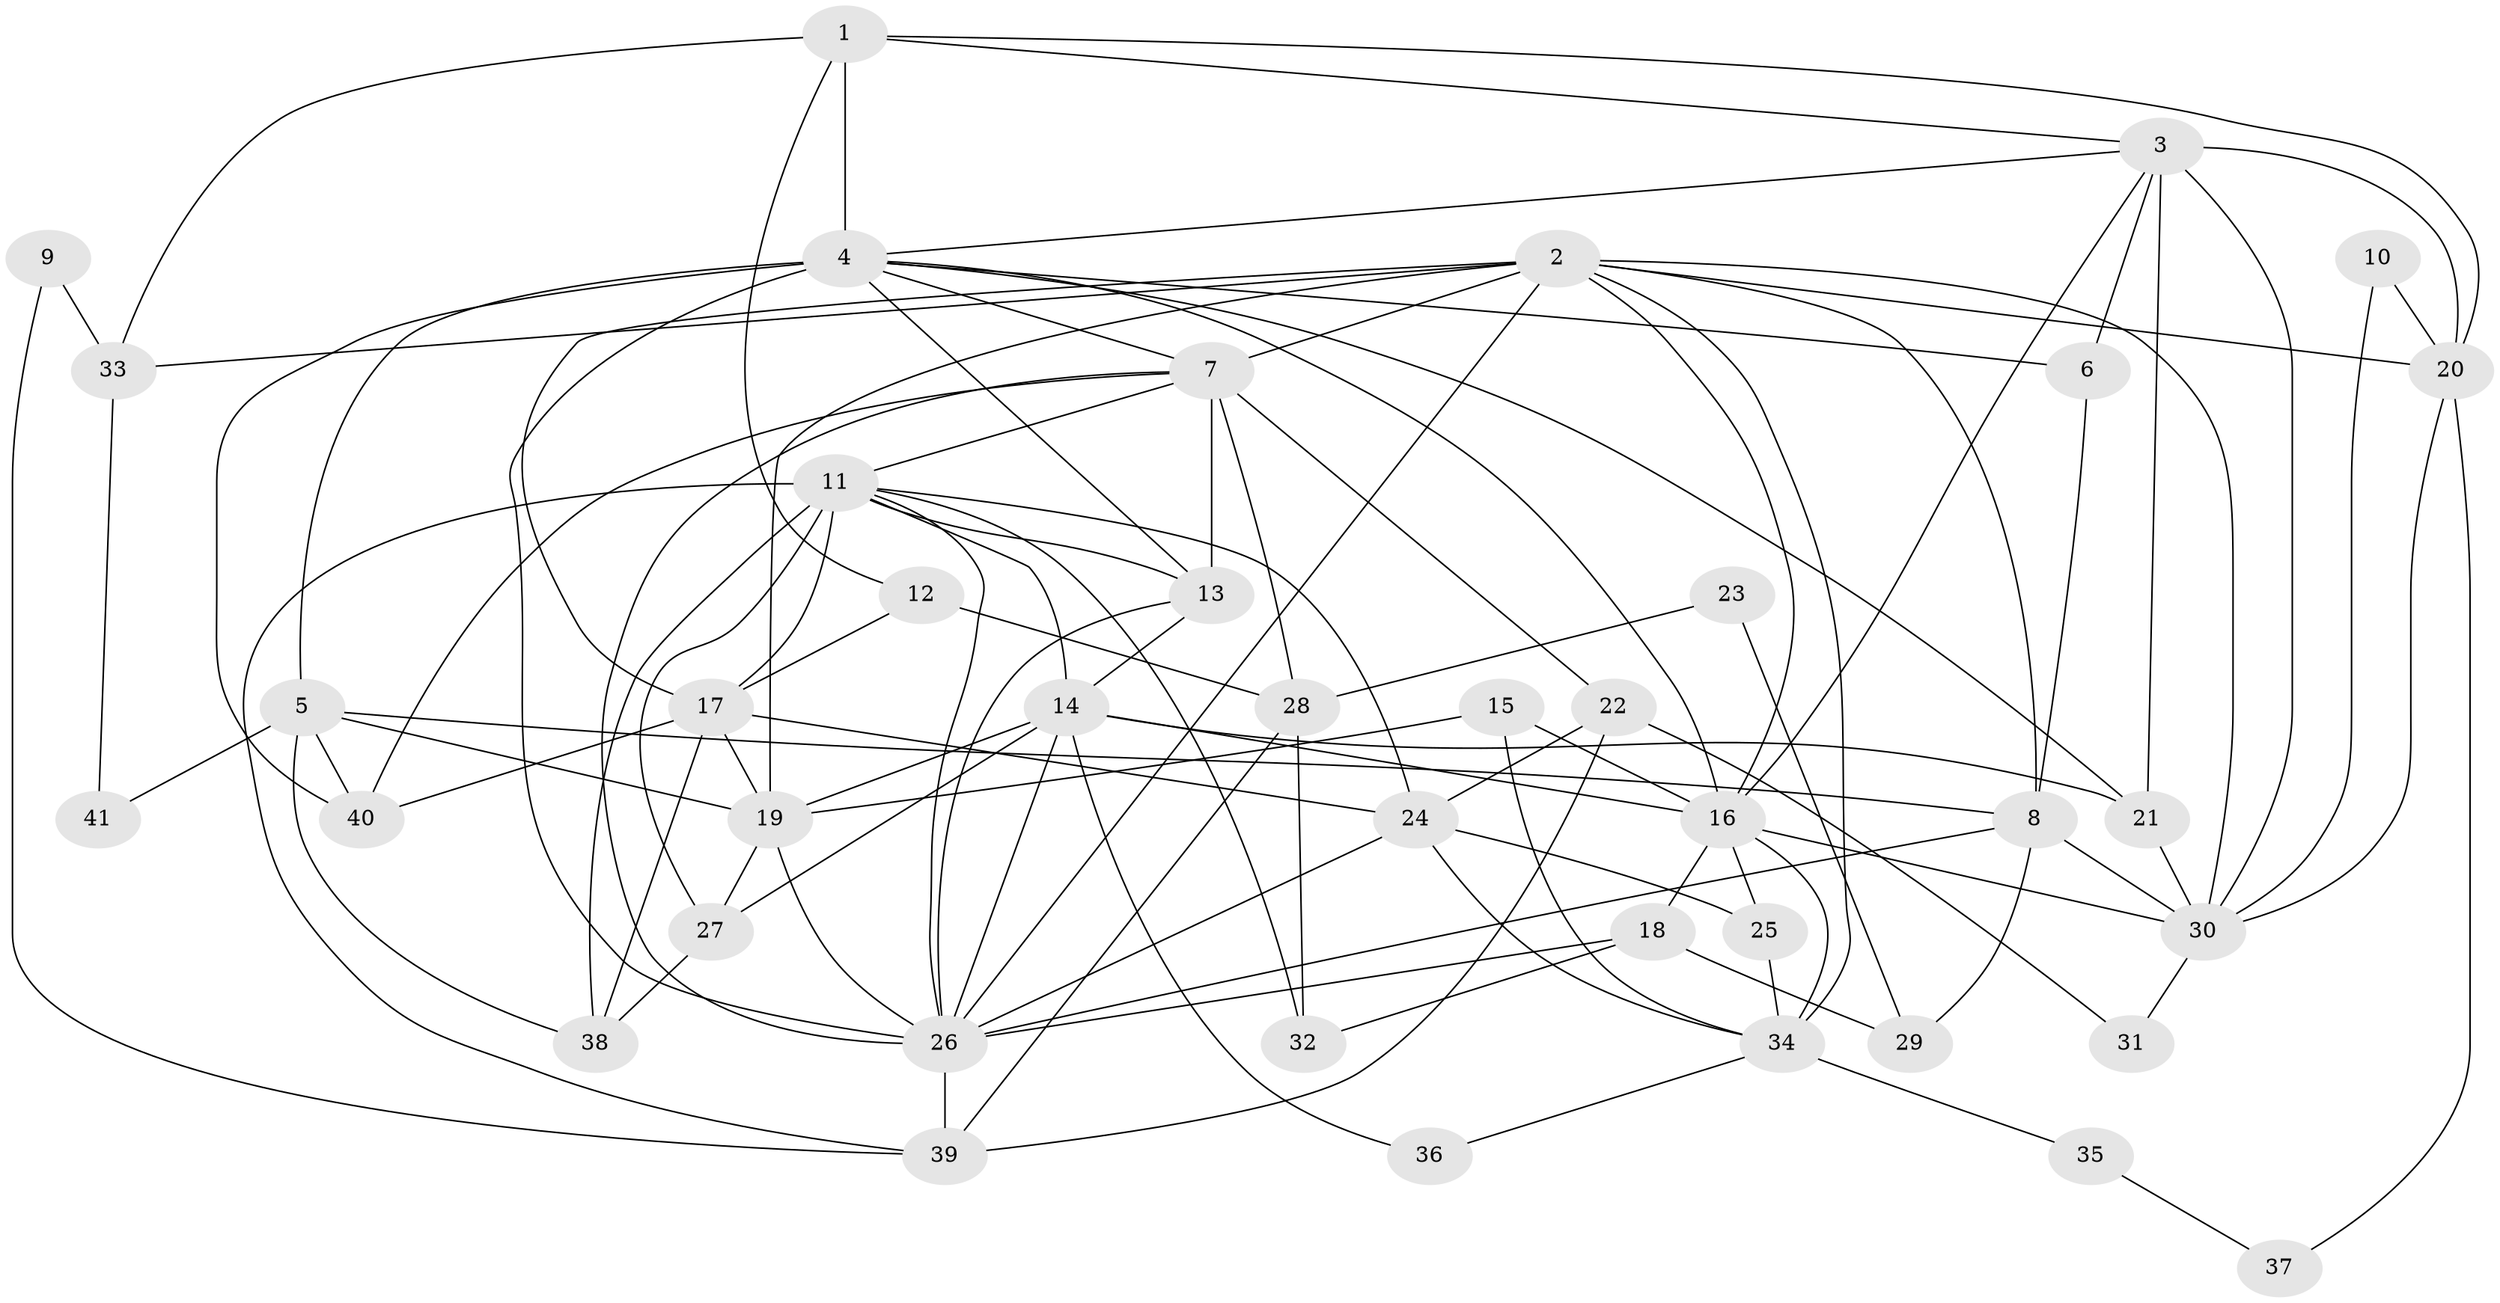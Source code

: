// original degree distribution, {5: 0.14814814814814814, 3: 0.30864197530864196, 4: 0.2962962962962963, 7: 0.012345679012345678, 2: 0.09876543209876543, 6: 0.1111111111111111, 8: 0.024691358024691357}
// Generated by graph-tools (version 1.1) at 2025/35/03/09/25 02:35:59]
// undirected, 41 vertices, 104 edges
graph export_dot {
graph [start="1"]
  node [color=gray90,style=filled];
  1;
  2;
  3;
  4;
  5;
  6;
  7;
  8;
  9;
  10;
  11;
  12;
  13;
  14;
  15;
  16;
  17;
  18;
  19;
  20;
  21;
  22;
  23;
  24;
  25;
  26;
  27;
  28;
  29;
  30;
  31;
  32;
  33;
  34;
  35;
  36;
  37;
  38;
  39;
  40;
  41;
  1 -- 3 [weight=1.0];
  1 -- 4 [weight=1.0];
  1 -- 12 [weight=1.0];
  1 -- 20 [weight=1.0];
  1 -- 33 [weight=1.0];
  2 -- 7 [weight=1.0];
  2 -- 8 [weight=1.0];
  2 -- 16 [weight=1.0];
  2 -- 17 [weight=1.0];
  2 -- 19 [weight=2.0];
  2 -- 20 [weight=1.0];
  2 -- 26 [weight=1.0];
  2 -- 30 [weight=1.0];
  2 -- 33 [weight=1.0];
  2 -- 34 [weight=2.0];
  3 -- 4 [weight=1.0];
  3 -- 6 [weight=1.0];
  3 -- 16 [weight=1.0];
  3 -- 20 [weight=1.0];
  3 -- 21 [weight=2.0];
  3 -- 30 [weight=1.0];
  4 -- 5 [weight=1.0];
  4 -- 6 [weight=1.0];
  4 -- 7 [weight=1.0];
  4 -- 13 [weight=1.0];
  4 -- 16 [weight=1.0];
  4 -- 21 [weight=1.0];
  4 -- 26 [weight=2.0];
  4 -- 40 [weight=1.0];
  5 -- 8 [weight=1.0];
  5 -- 19 [weight=2.0];
  5 -- 38 [weight=1.0];
  5 -- 40 [weight=1.0];
  5 -- 41 [weight=1.0];
  6 -- 8 [weight=1.0];
  7 -- 11 [weight=1.0];
  7 -- 13 [weight=1.0];
  7 -- 22 [weight=1.0];
  7 -- 26 [weight=1.0];
  7 -- 28 [weight=2.0];
  7 -- 40 [weight=1.0];
  8 -- 26 [weight=1.0];
  8 -- 29 [weight=1.0];
  8 -- 30 [weight=1.0];
  9 -- 33 [weight=1.0];
  9 -- 39 [weight=1.0];
  10 -- 20 [weight=1.0];
  10 -- 30 [weight=1.0];
  11 -- 13 [weight=1.0];
  11 -- 14 [weight=1.0];
  11 -- 17 [weight=1.0];
  11 -- 24 [weight=2.0];
  11 -- 26 [weight=1.0];
  11 -- 27 [weight=1.0];
  11 -- 32 [weight=1.0];
  11 -- 38 [weight=2.0];
  11 -- 39 [weight=1.0];
  12 -- 17 [weight=1.0];
  12 -- 28 [weight=1.0];
  13 -- 14 [weight=1.0];
  13 -- 26 [weight=1.0];
  14 -- 16 [weight=1.0];
  14 -- 19 [weight=1.0];
  14 -- 21 [weight=1.0];
  14 -- 26 [weight=1.0];
  14 -- 27 [weight=1.0];
  14 -- 36 [weight=1.0];
  15 -- 16 [weight=2.0];
  15 -- 19 [weight=1.0];
  15 -- 34 [weight=1.0];
  16 -- 18 [weight=1.0];
  16 -- 25 [weight=1.0];
  16 -- 30 [weight=1.0];
  16 -- 34 [weight=1.0];
  17 -- 19 [weight=1.0];
  17 -- 24 [weight=1.0];
  17 -- 38 [weight=2.0];
  17 -- 40 [weight=1.0];
  18 -- 26 [weight=1.0];
  18 -- 29 [weight=1.0];
  18 -- 32 [weight=1.0];
  19 -- 26 [weight=1.0];
  19 -- 27 [weight=2.0];
  20 -- 30 [weight=1.0];
  20 -- 37 [weight=1.0];
  21 -- 30 [weight=1.0];
  22 -- 24 [weight=1.0];
  22 -- 31 [weight=1.0];
  22 -- 39 [weight=1.0];
  23 -- 28 [weight=1.0];
  23 -- 29 [weight=1.0];
  24 -- 25 [weight=1.0];
  24 -- 26 [weight=2.0];
  24 -- 34 [weight=1.0];
  25 -- 34 [weight=1.0];
  26 -- 39 [weight=1.0];
  27 -- 38 [weight=1.0];
  28 -- 32 [weight=1.0];
  28 -- 39 [weight=1.0];
  30 -- 31 [weight=1.0];
  33 -- 41 [weight=1.0];
  34 -- 35 [weight=1.0];
  34 -- 36 [weight=1.0];
  35 -- 37 [weight=1.0];
}
